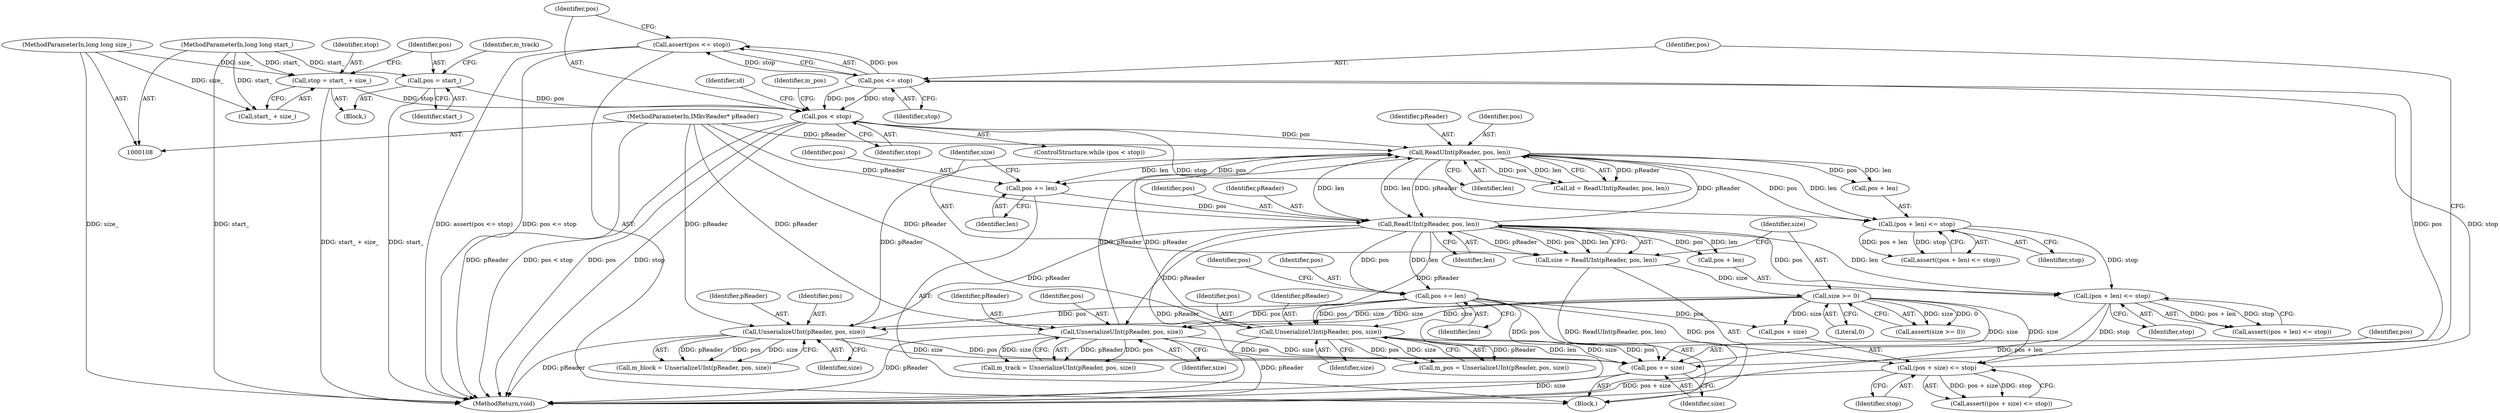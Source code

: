 digraph "1_Android_cc274e2abe8b2a6698a5c47d8aa4bb45f1f9538d_35@API" {
"1000221" [label="(Call,assert(pos <= stop))"];
"1000222" [label="(Call,pos <= stop)"];
"1000218" [label="(Call,pos += size)"];
"1000214" [label="(Call,UnserializeUInt(pReader, pos, size))"];
"1000163" [label="(Call,ReadUInt(pReader, pos, len))"];
"1000143" [label="(Call,ReadUInt(pReader, pos, len))"];
"1000192" [label="(Call,UnserializeUInt(pReader, pos, size))"];
"1000109" [label="(MethodParameterIn,IMkvReader* pReader)"];
"1000177" [label="(Call,pos += len)"];
"1000168" [label="(Call,size >= 0)"];
"1000161" [label="(Call,size = ReadUInt(pReader, pos, len))"];
"1000203" [label="(Call,UnserializeUInt(pReader, pos, size))"];
"1000135" [label="(Call,pos < stop)"];
"1000120" [label="(Call,pos = start_)"];
"1000110" [label="(MethodParameterIn,long long start_)"];
"1000114" [label="(Call,stop = start_ + size_)"];
"1000111" [label="(MethodParameterIn,long long size_)"];
"1000157" [label="(Call,pos += len)"];
"1000181" [label="(Call,(pos + size) <= stop)"];
"1000172" [label="(Call,(pos + len) <= stop)"];
"1000152" [label="(Call,(pos + len) <= stop)"];
"1000159" [label="(Identifier,len)"];
"1000110" [label="(MethodParameterIn,long long start_)"];
"1000177" [label="(Call,pos += len)"];
"1000156" [label="(Identifier,stop)"];
"1000162" [label="(Identifier,size)"];
"1000215" [label="(Identifier,pReader)"];
"1000111" [label="(MethodParameterIn,long long size_)"];
"1000183" [label="(Identifier,pos)"];
"1000176" [label="(Identifier,stop)"];
"1000222" [label="(Call,pos <= stop)"];
"1000153" [label="(Call,pos + len)"];
"1000112" [label="(Block,)"];
"1000151" [label="(Call,assert((pos + len) <= stop))"];
"1000114" [label="(Call,stop = start_ + size_)"];
"1000163" [label="(Call,ReadUInt(pReader, pos, len))"];
"1000146" [label="(Identifier,len)"];
"1000192" [label="(Call,UnserializeUInt(pReader, pos, size))"];
"1000190" [label="(Call,m_track = UnserializeUInt(pReader, pos, size))"];
"1000116" [label="(Call,start_ + size_)"];
"1000165" [label="(Identifier,pos)"];
"1000141" [label="(Call,id = ReadUInt(pReader, pos, len))"];
"1000216" [label="(Identifier,pos)"];
"1000166" [label="(Identifier,len)"];
"1000169" [label="(Identifier,size)"];
"1000121" [label="(Identifier,pos)"];
"1000171" [label="(Call,assert((pos + len) <= stop))"];
"1000137" [label="(Identifier,stop)"];
"1000212" [label="(Call,m_block = UnserializeUInt(pReader, pos, size))"];
"1000120" [label="(Call,pos = start_)"];
"1000173" [label="(Call,pos + len)"];
"1000217" [label="(Identifier,size)"];
"1000115" [label="(Identifier,stop)"];
"1000172" [label="(Call,(pos + len) <= stop)"];
"1000218" [label="(Call,pos += size)"];
"1000144" [label="(Identifier,pReader)"];
"1000224" [label="(Identifier,stop)"];
"1000157" [label="(Call,pos += len)"];
"1000203" [label="(Call,UnserializeUInt(pReader, pos, size))"];
"1000179" [label="(Identifier,len)"];
"1000201" [label="(Call,m_pos = UnserializeUInt(pReader, pos, size))"];
"1000158" [label="(Identifier,pos)"];
"1000161" [label="(Call,size = ReadUInt(pReader, pos, len))"];
"1000195" [label="(Identifier,size)"];
"1000193" [label="(Identifier,pReader)"];
"1000182" [label="(Call,pos + size)"];
"1000223" [label="(Identifier,pos)"];
"1000214" [label="(Call,UnserializeUInt(pReader, pos, size))"];
"1000164" [label="(Identifier,pReader)"];
"1000145" [label="(Identifier,pos)"];
"1000194" [label="(Identifier,pos)"];
"1000170" [label="(Literal,0)"];
"1000206" [label="(Identifier,size)"];
"1000219" [label="(Identifier,pos)"];
"1000205" [label="(Identifier,pos)"];
"1000134" [label="(ControlStructure,while (pos < stop))"];
"1000180" [label="(Call,assert((pos + size) <= stop))"];
"1000181" [label="(Call,(pos + size) <= stop)"];
"1000138" [label="(Block,)"];
"1000227" [label="(Identifier,m_pos)"];
"1000167" [label="(Call,assert(size >= 0))"];
"1000136" [label="(Identifier,pos)"];
"1000152" [label="(Call,(pos + len) <= stop)"];
"1000178" [label="(Identifier,pos)"];
"1000124" [label="(Identifier,m_track)"];
"1000185" [label="(Identifier,stop)"];
"1000142" [label="(Identifier,id)"];
"1000221" [label="(Call,assert(pos <= stop))"];
"1000168" [label="(Call,size >= 0)"];
"1000204" [label="(Identifier,pReader)"];
"1000135" [label="(Call,pos < stop)"];
"1000122" [label="(Identifier,start_)"];
"1000220" [label="(Identifier,size)"];
"1000109" [label="(MethodParameterIn,IMkvReader* pReader)"];
"1000233" [label="(MethodReturn,void)"];
"1000143" [label="(Call,ReadUInt(pReader, pos, len))"];
"1000221" -> "1000138"  [label="AST: "];
"1000221" -> "1000222"  [label="CFG: "];
"1000222" -> "1000221"  [label="AST: "];
"1000136" -> "1000221"  [label="CFG: "];
"1000221" -> "1000233"  [label="DDG: assert(pos <= stop)"];
"1000221" -> "1000233"  [label="DDG: pos <= stop"];
"1000222" -> "1000221"  [label="DDG: pos"];
"1000222" -> "1000221"  [label="DDG: stop"];
"1000222" -> "1000224"  [label="CFG: "];
"1000223" -> "1000222"  [label="AST: "];
"1000224" -> "1000222"  [label="AST: "];
"1000222" -> "1000135"  [label="DDG: pos"];
"1000222" -> "1000135"  [label="DDG: stop"];
"1000218" -> "1000222"  [label="DDG: pos"];
"1000181" -> "1000222"  [label="DDG: stop"];
"1000218" -> "1000138"  [label="AST: "];
"1000218" -> "1000220"  [label="CFG: "];
"1000219" -> "1000218"  [label="AST: "];
"1000220" -> "1000218"  [label="AST: "];
"1000223" -> "1000218"  [label="CFG: "];
"1000218" -> "1000233"  [label="DDG: size"];
"1000214" -> "1000218"  [label="DDG: size"];
"1000214" -> "1000218"  [label="DDG: pos"];
"1000203" -> "1000218"  [label="DDG: size"];
"1000203" -> "1000218"  [label="DDG: pos"];
"1000192" -> "1000218"  [label="DDG: size"];
"1000192" -> "1000218"  [label="DDG: pos"];
"1000168" -> "1000218"  [label="DDG: size"];
"1000177" -> "1000218"  [label="DDG: pos"];
"1000214" -> "1000212"  [label="AST: "];
"1000214" -> "1000217"  [label="CFG: "];
"1000215" -> "1000214"  [label="AST: "];
"1000216" -> "1000214"  [label="AST: "];
"1000217" -> "1000214"  [label="AST: "];
"1000212" -> "1000214"  [label="CFG: "];
"1000214" -> "1000233"  [label="DDG: pReader"];
"1000214" -> "1000143"  [label="DDG: pReader"];
"1000214" -> "1000212"  [label="DDG: pReader"];
"1000214" -> "1000212"  [label="DDG: pos"];
"1000214" -> "1000212"  [label="DDG: size"];
"1000163" -> "1000214"  [label="DDG: pReader"];
"1000109" -> "1000214"  [label="DDG: pReader"];
"1000177" -> "1000214"  [label="DDG: pos"];
"1000168" -> "1000214"  [label="DDG: size"];
"1000163" -> "1000161"  [label="AST: "];
"1000163" -> "1000166"  [label="CFG: "];
"1000164" -> "1000163"  [label="AST: "];
"1000165" -> "1000163"  [label="AST: "];
"1000166" -> "1000163"  [label="AST: "];
"1000161" -> "1000163"  [label="CFG: "];
"1000163" -> "1000233"  [label="DDG: pReader"];
"1000163" -> "1000143"  [label="DDG: pReader"];
"1000163" -> "1000143"  [label="DDG: len"];
"1000163" -> "1000161"  [label="DDG: pReader"];
"1000163" -> "1000161"  [label="DDG: pos"];
"1000163" -> "1000161"  [label="DDG: len"];
"1000143" -> "1000163"  [label="DDG: pReader"];
"1000143" -> "1000163"  [label="DDG: len"];
"1000109" -> "1000163"  [label="DDG: pReader"];
"1000157" -> "1000163"  [label="DDG: pos"];
"1000163" -> "1000172"  [label="DDG: pos"];
"1000163" -> "1000172"  [label="DDG: len"];
"1000163" -> "1000173"  [label="DDG: pos"];
"1000163" -> "1000173"  [label="DDG: len"];
"1000163" -> "1000177"  [label="DDG: len"];
"1000163" -> "1000177"  [label="DDG: pos"];
"1000163" -> "1000192"  [label="DDG: pReader"];
"1000163" -> "1000203"  [label="DDG: pReader"];
"1000143" -> "1000141"  [label="AST: "];
"1000143" -> "1000146"  [label="CFG: "];
"1000144" -> "1000143"  [label="AST: "];
"1000145" -> "1000143"  [label="AST: "];
"1000146" -> "1000143"  [label="AST: "];
"1000141" -> "1000143"  [label="CFG: "];
"1000143" -> "1000141"  [label="DDG: pReader"];
"1000143" -> "1000141"  [label="DDG: pos"];
"1000143" -> "1000141"  [label="DDG: len"];
"1000192" -> "1000143"  [label="DDG: pReader"];
"1000203" -> "1000143"  [label="DDG: pReader"];
"1000109" -> "1000143"  [label="DDG: pReader"];
"1000135" -> "1000143"  [label="DDG: pos"];
"1000143" -> "1000152"  [label="DDG: pos"];
"1000143" -> "1000152"  [label="DDG: len"];
"1000143" -> "1000153"  [label="DDG: pos"];
"1000143" -> "1000153"  [label="DDG: len"];
"1000143" -> "1000157"  [label="DDG: len"];
"1000143" -> "1000157"  [label="DDG: pos"];
"1000192" -> "1000190"  [label="AST: "];
"1000192" -> "1000195"  [label="CFG: "];
"1000193" -> "1000192"  [label="AST: "];
"1000194" -> "1000192"  [label="AST: "];
"1000195" -> "1000192"  [label="AST: "];
"1000190" -> "1000192"  [label="CFG: "];
"1000192" -> "1000233"  [label="DDG: pReader"];
"1000192" -> "1000190"  [label="DDG: pReader"];
"1000192" -> "1000190"  [label="DDG: pos"];
"1000192" -> "1000190"  [label="DDG: size"];
"1000109" -> "1000192"  [label="DDG: pReader"];
"1000177" -> "1000192"  [label="DDG: pos"];
"1000168" -> "1000192"  [label="DDG: size"];
"1000109" -> "1000108"  [label="AST: "];
"1000109" -> "1000233"  [label="DDG: pReader"];
"1000109" -> "1000203"  [label="DDG: pReader"];
"1000177" -> "1000138"  [label="AST: "];
"1000177" -> "1000179"  [label="CFG: "];
"1000178" -> "1000177"  [label="AST: "];
"1000179" -> "1000177"  [label="AST: "];
"1000183" -> "1000177"  [label="CFG: "];
"1000177" -> "1000233"  [label="DDG: len"];
"1000177" -> "1000181"  [label="DDG: pos"];
"1000177" -> "1000182"  [label="DDG: pos"];
"1000177" -> "1000203"  [label="DDG: pos"];
"1000168" -> "1000167"  [label="AST: "];
"1000168" -> "1000170"  [label="CFG: "];
"1000169" -> "1000168"  [label="AST: "];
"1000170" -> "1000168"  [label="AST: "];
"1000167" -> "1000168"  [label="CFG: "];
"1000168" -> "1000167"  [label="DDG: size"];
"1000168" -> "1000167"  [label="DDG: 0"];
"1000161" -> "1000168"  [label="DDG: size"];
"1000168" -> "1000181"  [label="DDG: size"];
"1000168" -> "1000182"  [label="DDG: size"];
"1000168" -> "1000203"  [label="DDG: size"];
"1000161" -> "1000138"  [label="AST: "];
"1000162" -> "1000161"  [label="AST: "];
"1000169" -> "1000161"  [label="CFG: "];
"1000161" -> "1000233"  [label="DDG: ReadUInt(pReader, pos, len)"];
"1000203" -> "1000201"  [label="AST: "];
"1000203" -> "1000206"  [label="CFG: "];
"1000204" -> "1000203"  [label="AST: "];
"1000205" -> "1000203"  [label="AST: "];
"1000206" -> "1000203"  [label="AST: "];
"1000201" -> "1000203"  [label="CFG: "];
"1000203" -> "1000233"  [label="DDG: pReader"];
"1000203" -> "1000201"  [label="DDG: pReader"];
"1000203" -> "1000201"  [label="DDG: pos"];
"1000203" -> "1000201"  [label="DDG: size"];
"1000135" -> "1000134"  [label="AST: "];
"1000135" -> "1000137"  [label="CFG: "];
"1000136" -> "1000135"  [label="AST: "];
"1000137" -> "1000135"  [label="AST: "];
"1000142" -> "1000135"  [label="CFG: "];
"1000227" -> "1000135"  [label="CFG: "];
"1000135" -> "1000233"  [label="DDG: pos < stop"];
"1000135" -> "1000233"  [label="DDG: pos"];
"1000135" -> "1000233"  [label="DDG: stop"];
"1000120" -> "1000135"  [label="DDG: pos"];
"1000114" -> "1000135"  [label="DDG: stop"];
"1000135" -> "1000152"  [label="DDG: stop"];
"1000120" -> "1000112"  [label="AST: "];
"1000120" -> "1000122"  [label="CFG: "];
"1000121" -> "1000120"  [label="AST: "];
"1000122" -> "1000120"  [label="AST: "];
"1000124" -> "1000120"  [label="CFG: "];
"1000120" -> "1000233"  [label="DDG: start_"];
"1000110" -> "1000120"  [label="DDG: start_"];
"1000110" -> "1000108"  [label="AST: "];
"1000110" -> "1000233"  [label="DDG: start_"];
"1000110" -> "1000114"  [label="DDG: start_"];
"1000110" -> "1000116"  [label="DDG: start_"];
"1000114" -> "1000112"  [label="AST: "];
"1000114" -> "1000116"  [label="CFG: "];
"1000115" -> "1000114"  [label="AST: "];
"1000116" -> "1000114"  [label="AST: "];
"1000121" -> "1000114"  [label="CFG: "];
"1000114" -> "1000233"  [label="DDG: start_ + size_"];
"1000111" -> "1000114"  [label="DDG: size_"];
"1000111" -> "1000108"  [label="AST: "];
"1000111" -> "1000233"  [label="DDG: size_"];
"1000111" -> "1000116"  [label="DDG: size_"];
"1000157" -> "1000138"  [label="AST: "];
"1000157" -> "1000159"  [label="CFG: "];
"1000158" -> "1000157"  [label="AST: "];
"1000159" -> "1000157"  [label="AST: "];
"1000162" -> "1000157"  [label="CFG: "];
"1000181" -> "1000180"  [label="AST: "];
"1000181" -> "1000185"  [label="CFG: "];
"1000182" -> "1000181"  [label="AST: "];
"1000185" -> "1000181"  [label="AST: "];
"1000180" -> "1000181"  [label="CFG: "];
"1000181" -> "1000233"  [label="DDG: pos + size"];
"1000181" -> "1000180"  [label="DDG: pos + size"];
"1000181" -> "1000180"  [label="DDG: stop"];
"1000172" -> "1000181"  [label="DDG: stop"];
"1000172" -> "1000171"  [label="AST: "];
"1000172" -> "1000176"  [label="CFG: "];
"1000173" -> "1000172"  [label="AST: "];
"1000176" -> "1000172"  [label="AST: "];
"1000171" -> "1000172"  [label="CFG: "];
"1000172" -> "1000233"  [label="DDG: pos + len"];
"1000172" -> "1000171"  [label="DDG: pos + len"];
"1000172" -> "1000171"  [label="DDG: stop"];
"1000152" -> "1000172"  [label="DDG: stop"];
"1000152" -> "1000151"  [label="AST: "];
"1000152" -> "1000156"  [label="CFG: "];
"1000153" -> "1000152"  [label="AST: "];
"1000156" -> "1000152"  [label="AST: "];
"1000151" -> "1000152"  [label="CFG: "];
"1000152" -> "1000151"  [label="DDG: pos + len"];
"1000152" -> "1000151"  [label="DDG: stop"];
}

